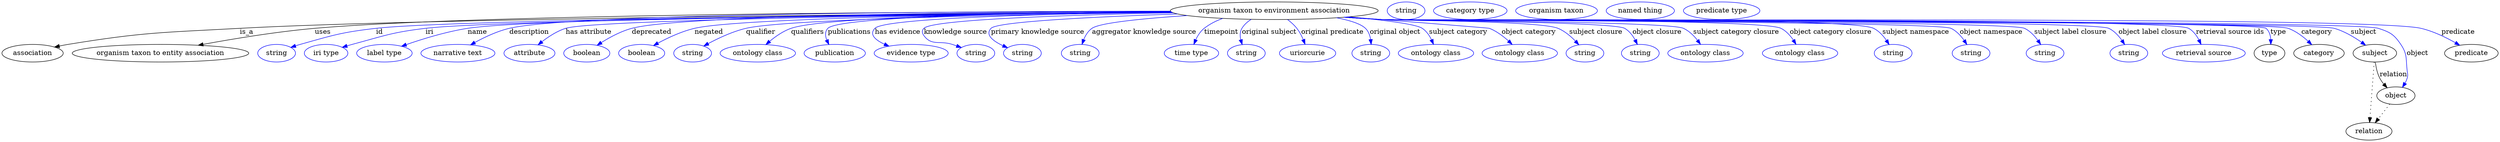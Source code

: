 digraph {
	graph [bb="0,0,5090,283"];
	node [label="\N"];
	"organism taxon to environment association"	[height=0.5,
		label="organism taxon to environment association",
		pos="2592.4,265",
		width=5.8856];
	association	[height=0.5,
		pos="62.394,178",
		width=1.7332];
	"organism taxon to environment association" -> association	[label=is_a,
		lp="497.39,221.5",
		pos="e,106.89,190.67 2382.4,262.59 1924.5,259.16 848,249.18 483.39,229 327.39,220.36 287.53,221.59 133.39,196 128,195.1 122.41,194.03 \
116.84,192.86"];
	"organism taxon to entity association"	[height=0.5,
		pos="322.39,178",
		width=5.0009];
	"organism taxon to environment association" -> "organism taxon to entity association"	[label=uses,
		lp="652.89,221.5",
		pos="e,399.12,194.3 2380.5,263.96 1946.4,263.25 969.33,258.34 636.39,229 559.02,222.18 471.83,207.75 408.99,196.14"];
	id	[color=blue,
		height=0.5,
		label=string,
		pos="558.39,178",
		width=1.0652];
	"organism taxon to environment association" -> id	[color=blue,
		label=id,
		lp="768.39,221.5",
		pos="e,587.39,189.95 2382.6,262.24 1935.9,258.17 918.39,247.05 761.39,229 691.42,220.96 674.18,215.13 606.39,196 603.29,195.12 600.09,\
194.15 596.9,193.13",
		style=solid];
	iri	[color=blue,
		height=0.5,
		label="iri type",
		pos="659.39,178",
		width=1.2277];
	"organism taxon to environment association" -> iri	[color=blue,
		label=iri,
		lp="869.39,221.5",
		pos="e,692.33,190.08 2383.2,262.09 1955.4,257.85 1008.5,246.6 861.39,229 794.05,220.94 777.87,213.71 712.39,196 709.03,195.09 705.56,\
194.1 702.08,193.07",
		style=solid];
	name	[color=blue,
		height=0.5,
		label="label type",
		pos="778.39,178",
		width=1.5707];
	"organism taxon to environment association" -> name	[color=blue,
		label=name,
		lp="967.39,221.5",
		pos="e,813.37,192.33 2382.1,262.65 1970.3,259.55 1085.2,250.46 947.39,229 904.19,222.27 856.57,207.48 822.91,195.72",
		style=solid];
	description	[color=blue,
		height=0.5,
		label="narrative text",
		pos="928.39,178",
		width=2.0943];
	"organism taxon to environment association" -> description	[color=blue,
		label=description,
		lp="1072.9,221.5",
		pos="e,953.74,194.98 2380.5,264.22 1984.3,263.91 1159.7,259.52 1032.4,229 1007.8,223.11 982.25,210.9 962.6,200.02",
		style=solid];
	"has attribute"	[color=blue,
		height=0.5,
		label=attribute,
		pos="1073.4,178",
		width=1.4443];
	"organism taxon to environment association" -> "has attribute"	[color=blue,
		label="has attribute",
		lp="1194.4,221.5",
		pos="e,1091,195.19 2383.4,262.03 1997.1,257.96 1205.1,247.42 1147.4,229 1129.7,223.33 1112.3,211.98 1098.8,201.53",
		style=solid];
	deprecated	[color=blue,
		height=0.5,
		label=boolean,
		pos="1190.4,178",
		width=1.2999];
	"organism taxon to environment association" -> deprecated	[color=blue,
		label=deprecated,
		lp="1322.9,221.5",
		pos="e,1211.5,194.22 2380.9,263.75 2037.2,262.54 1385.2,256.59 1282.4,229 1260.1,223.02 1237.3,210.68 1220,199.76",
		style=solid];
	negated	[color=blue,
		height=0.5,
		label=boolean,
		pos="1302.4,178",
		width=1.2999];
	"organism taxon to environment association" -> negated	[color=blue,
		label=negated,
		lp="1438.4,221.5",
		pos="e,1326.4,193.72 2382.6,262.4 2068,259.31 1501,250.77 1409.4,229 1383.3,222.79 1355.9,209.85 1335.3,198.69",
		style=solid];
	qualifier	[color=blue,
		height=0.5,
		label=string,
		pos="1405.4,178",
		width=1.0652];
	"organism taxon to environment association" -> qualifier	[color=blue,
		label=qualifier,
		lp="1544.4,221.5",
		pos="e,1428.2,192.75 2384,261.66 2094.3,257.74 1596.3,248.28 1514.4,229 1487,222.56 1458.2,209 1437.1,197.63",
		style=solid];
	qualifiers	[color=blue,
		height=0.5,
		label="ontology class",
		pos="1538.4,178",
		width=2.1304];
	"organism taxon to environment association" -> qualifiers	[color=blue,
		label=qualifiers,
		lp="1639.9,221.5",
		pos="e,1554.9,195.6 2381.4,263.11 2113.5,260.96 1677.3,253.66 1606.4,229 1590.3,223.41 1574.8,212.59 1562.7,202.45",
		style=solid];
	publications	[color=blue,
		height=0.5,
		label=publication,
		pos="1695.4,178",
		width=1.7332];
	"organism taxon to environment association" -> publications	[color=blue,
		label=publications,
		lp="1725.4,221.5",
		pos="e,1683.4,195.84 2381.5,263.18 2119.9,261.1 1705.3,253.88 1681.4,229 1675.2,222.58 1675.9,213.67 1679.1,205.14",
		style=solid];
	"has evidence"	[color=blue,
		height=0.5,
		label="evidence type",
		pos="1851.4,178",
		width=2.0943];
	"organism taxon to environment association" -> "has evidence"	[color=blue,
		label="has evidence",
		lp="1823.9,221.5",
		pos="e,1806.2,192.43 2383,262.13 2148.5,258.98 1798.1,250.66 1777.4,229 1765.2,216.3 1778.4,205.04 1796.8,196.43",
		style=solid];
	"knowledge source"	[color=blue,
		height=0.5,
		label=string,
		pos="1983.4,178",
		width=1.0652];
	"organism taxon to environment association" -> "knowledge source"	[color=blue,
		label="knowledge source",
		lp="1941.9,221.5",
		pos="e,1954,189.61 2386.2,260.79 2181.3,256.56 1894.9,247.38 1877.4,229 1872.8,224.17 1873.4,219.37 1877.4,214 1893.4,192.27 1909.8,204.51 \
1935.4,196 1938.3,195.03 1941.3,194.01 1944.4,192.96",
		style=solid];
	"primary knowledge source"	[color=blue,
		height=0.5,
		label=string,
		pos="2078.4,178",
		width=1.0652];
	"organism taxon to environment association" -> "primary knowledge source"	[color=blue,
		label="primary knowledge source",
		lp="2109.4,221.5",
		pos="e,2048,189.32 2395,258.42 2232.8,252.83 2027.6,243.05 2014.4,229 2001.7,215.47 2019,202.61 2038.8,193.33",
		style=solid];
	"aggregator knowledge source"	[color=blue,
		height=0.5,
		label=string,
		pos="2196.4,178",
		width=1.0652];
	"organism taxon to environment association" -> "aggregator knowledge source"	[color=blue,
		label="aggregator knowledge source",
		lp="2326.9,221.5",
		pos="e,2200,196.23 2415,255.13 2327.5,249.34 2237.2,240.68 2220.4,229 2212.5,223.48 2207.1,214.62 2203.4,205.87",
		style=solid];
	timepoint	[color=blue,
		height=0.5,
		label="time type",
		pos="2423.4,178",
		width=1.5346];
	"organism taxon to environment association" -> timepoint	[color=blue,
		label=timepoint,
		lp="2484.4,221.5",
		pos="e,2428.3,196.24 2487.2,249.34 2473.6,244.37 2460.6,237.76 2449.4,229 2441.8,223.03 2436.2,214.22 2432.2,205.65",
		style=solid];
	"original subject"	[color=blue,
		height=0.5,
		label=string,
		pos="2535.4,178",
		width=1.0652];
	"organism taxon to environment association" -> "original subject"	[color=blue,
		label="original subject",
		lp="2582.4,221.5",
		pos="e,2526.9,195.81 2545.2,247.32 2537.7,242.57 2530.9,236.56 2526.4,229 2522.2,221.99 2522.2,213.49 2523.9,205.5",
		style=solid];
	"original predicate"	[color=blue,
		height=0.5,
		label=uriorcurie,
		pos="2660.4,178",
		width=1.5887];
	"organism taxon to environment association" -> "original predicate"	[color=blue,
		label="original predicate",
		lp="2710.9,221.5",
		pos="e,2655.2,196.38 2619.7,246.8 2626.4,241.66 2633.2,235.62 2638.4,229 2643.8,222.12 2648.2,213.69 2651.6,205.72",
		style=solid];
	"original object"	[color=blue,
		height=0.5,
		label=string,
		pos="2789.4,178",
		width=1.0652];
	"organism taxon to environment association" -> "original object"	[color=blue,
		label="original object",
		lp="2838.9,221.5",
		pos="e,2790.1,196.11 2719.5,250.57 2745.9,245.43 2768.7,238.44 2778.4,229 2784.5,223.08 2787.6,214.61 2789,206.32",
		style=solid];
	"subject category"	[color=blue,
		height=0.5,
		label="ontology class",
		pos="2922.4,178",
		width=2.1304];
	"organism taxon to environment association" -> "subject category"	[color=blue,
		label="subject category",
		lp="2967.9,221.5",
		pos="e,2917.3,196.22 2744.7,252.45 2812.9,246.16 2881.1,237.85 2894.4,229 2902.8,223.41 2908.9,214.41 2913.3,205.57",
		style=solid];
	"object category"	[color=blue,
		height=0.5,
		label="ontology class",
		pos="3093.4,178",
		width=2.1304];
	"organism taxon to environment association" -> "object category"	[color=blue,
		label="object category",
		lp="3111.9,221.5",
		pos="e,3077.8,196.08 2742.7,252.27 2869.1,242.37 3029.7,229.69 3031.4,229 3045.9,223.23 3059.6,212.86 3070.5,203.05",
		style=solid];
	"subject closure"	[color=blue,
		height=0.5,
		label=string,
		pos="3226.4,178",
		width=1.0652];
	"organism taxon to environment association" -> "subject closure"	[color=blue,
		label="subject closure",
		lp="3248.9,221.5",
		pos="e,3213.9,195.24 2740.4,252.07 2764.8,250.26 2789.8,248.5 2813.4,247 2853.1,244.47 3134.6,244.29 3171.4,229 3185.1,223.32 3197.5,\
212.68 3207.1,202.68",
		style=solid];
	"object closure"	[color=blue,
		height=0.5,
		label=string,
		pos="3339.4,178",
		width=1.0652];
	"organism taxon to environment association" -> "object closure"	[color=blue,
		label="object closure",
		lp="3373.4,221.5",
		pos="e,3333.4,196.09 2738.3,251.94 2763.3,250.11 2789.1,248.38 2813.4,247 2840.8,245.45 3283.5,242.62 3307.4,229 3316.8,223.63 3323.9,\
214.26 3328.9,205.06",
		style=solid];
	"subject category closure"	[color=blue,
		height=0.5,
		label="ontology class",
		pos="3472.4,178",
		width=2.1304];
	"organism taxon to environment association" -> "subject category closure"	[color=blue,
		label="subject category closure",
		lp="3534.9,221.5",
		pos="e,3462.2,196.26 2737.4,251.86 2762.7,250.02 2788.8,248.31 2813.4,247 2847.5,245.19 3396.4,243.34 3427.4,229 3438.9,223.69 3448.7,\
213.92 3456.2,204.42",
		style=solid];
	"object category closure"	[color=blue,
		height=0.5,
		label="ontology class",
		pos="3665.4,178",
		width=2.1304];
	"organism taxon to environment association" -> "object category closure"	[color=blue,
		label="object category closure",
		lp="3727.9,221.5",
		pos="e,3657.1,196.24 2736.5,251.77 2762.1,249.93 2788.5,248.23 2813.4,247 2858.5,244.77 3586,249.27 3626.4,229 3636.8,223.76 3645.3,214.28 \
3651.7,204.96",
		style=solid];
	"subject namespace"	[color=blue,
		height=0.5,
		label=string,
		pos="3855.4,178",
		width=1.0652];
	"organism taxon to environment association" -> "subject namespace"	[color=blue,
		label="subject namespace",
		lp="3901.4,221.5",
		pos="e,3847.1,195.77 2735.9,251.73 2761.7,249.88 2788.3,248.19 2813.4,247 2869,244.36 3765.4,253.57 3815.4,229 3826.2,223.67 3835.1,213.85 \
3841.7,204.31",
		style=solid];
	"object namespace"	[color=blue,
		height=0.5,
		label=string,
		pos="4014.4,178",
		width=1.0652];
	"organism taxon to environment association" -> "object namespace"	[color=blue,
		label="object namespace",
		lp="4055.4,221.5",
		pos="e,4005.8,195.79 2735.6,251.7 2761.5,249.84 2788.2,248.16 2813.4,247 2845.6,245.51 3944.4,243.01 3973.4,229 3984.4,223.69 3993.4,\
213.88 4000.2,204.34",
		style=solid];
	"subject label closure"	[color=blue,
		height=0.5,
		label=string,
		pos="4165.4,178",
		width=1.0652];
	"organism taxon to environment association" -> "subject label closure"	[color=blue,
		label="subject label closure",
		lp="4217.4,221.5",
		pos="e,4156.5,195.81 2735.3,251.68 2761.2,249.82 2788.1,248.14 2813.4,247 2849.7,245.35 4090.5,244.6 4123.4,229 4134.5,223.72 4143.8,\
213.9 4150.7,204.36",
		style=solid];
	"object label closure"	[color=blue,
		height=0.5,
		label=string,
		pos="4336.4,178",
		width=1.0652];
	"organism taxon to environment association" -> "object label closure"	[color=blue,
		label="object label closure",
		lp="4384.9,221.5",
		pos="e,4327.8,195.81 2735,251.67 2761,249.81 2788,248.13 2813.4,247 2854.5,245.17 4258.3,246.84 4295.4,229 4306.4,223.71 4315.4,213.9 \
4322.2,204.36",
		style=solid];
	"retrieval source ids"	[color=blue,
		height=0.5,
		label="retrieval source",
		pos="4489.4,178",
		width=2.347];
	"organism taxon to environment association" -> "retrieval source ids"	[color=blue,
		label="retrieval source ids",
		lp="4542.9,221.5",
		pos="e,4483.7,196.17 2735,251.65 2761,249.78 2788,248.11 2813.4,247 2859,245 4418.6,251.44 4458.4,229 4467.6,223.79 4474.5,214.57 4479.4,\
205.46",
		style=solid];
	type	[height=0.5,
		pos="4623.4,178",
		width=0.86659];
	"organism taxon to environment association" -> type	[color=blue,
		label=type,
		lp="4641.4,221.5",
		pos="e,4626.1,195.99 2734.7,251.65 2760.8,249.78 2787.9,248.11 2813.4,247 2838.4,245.91 4597.6,245.53 4616.4,229 4622.9,223.32 4625.4,\
214.66 4626.1,206.12",
		style=solid];
	category	[height=0.5,
		pos="4724.4,178",
		width=1.4263];
	"organism taxon to environment association" -> category	[color=blue,
		label=category,
		lp="4719.9,221.5",
		pos="e,4709.7,195.48 2734.7,251.64 2760.8,249.77 2787.9,248.1 2813.4,247 2864.7,244.78 4613,246.13 4661.4,229 4676.6,223.6 4691,212.84 \
4702.1,202.69",
		style=solid];
	subject	[height=0.5,
		pos="4838.4,178",
		width=1.2277];
	"organism taxon to environment association" -> subject	[color=blue,
		label=subject,
		lp="4815.4,221.5",
		pos="e,4819.7,194.33 2734.7,251.63 2760.8,249.76 2787.9,248.1 2813.4,247 2867.3,244.68 4703.5,243.69 4755.4,229 4775.6,223.3 4795.7,211.31 \
4811.2,200.5",
		style=solid];
	object	[height=0.5,
		pos="4881.4,91",
		width=1.0832];
	"organism taxon to environment association" -> object	[color=blue,
		label=object,
		lp="4925.4,178",
		pos="e,4894.8,108.09 2734.7,251.62 2760.8,249.76 2787.9,248.09 2813.4,247 2869.8,244.58 4791.7,246.52 4845.4,229 4869.3,221.19 4877.3,\
216.87 4891.4,196 4905.2,175.52 4901.5,166.51 4904.4,142 4905.2,135.38 4906.3,133.39 4904.4,127 4903.4,123.55 4901.9,120.13 4900.1,\
116.85",
		style=solid];
	predicate	[height=0.5,
		pos="5035.4,178",
		width=1.5165];
	"organism taxon to environment association" -> predicate	[color=blue,
		label=predicate,
		lp="5008.4,221.5",
		pos="e,5011.6,194.36 2734.4,251.64 2760.6,249.76 2787.8,248.09 2813.4,247 2931,241.98 4817.8,255.86 4932.4,229 4957.3,223.17 4983.2,210.57 \
5002.8,199.48",
		style=solid];
	association_type	[color=blue,
		height=0.5,
		label=string,
		pos="2860.4,265",
		width=1.0652];
	association_category	[color=blue,
		height=0.5,
		label="category type",
		pos="2991.4,265",
		width=2.0762];
	subject -> object	[label=relation,
		lp="4876.4,134.5",
		pos="e,4863.5,107.23 4839.5,159.55 4840.7,149.57 4843.2,137.07 4848.4,127 4850.6,122.68 4853.5,118.52 4856.7,114.66"];
	relation	[height=0.5,
		pos="4826.4,18",
		width=1.2999];
	subject -> relation	[pos="e,4827.7,36.188 4837.1,159.79 4835,132.48 4831,78.994 4828.5,46.38",
		style=dotted];
	"organism taxon to environment association_subject"	[color=blue,
		height=0.5,
		label="organism taxon",
		pos="3167.4,265",
		width=2.3109];
	object -> relation	[pos="e,4839.2,35.54 4868.9,73.889 4862,64.939 4853.2,53.617 4845.4,43.584",
		style=dotted];
	"organism taxon to environment association_object"	[color=blue,
		height=0.5,
		label="named thing",
		pos="3338.4,265",
		width=1.9318];
	"organism taxon to environment association_predicate"	[color=blue,
		height=0.5,
		label="predicate type",
		pos="3504.4,265",
		width=2.1665];
}
